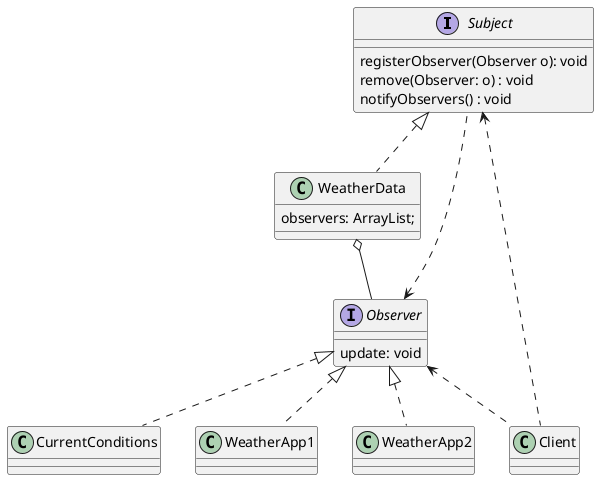 @startuml

Subject <|.. WeatherData
Observer <.. Subject
WeatherData o-- Observer

Observer <|.. CurrentConditions
Observer <|.. WeatherApp1
Observer <|.. WeatherApp2

Subject <.. Client
Observer <.. Client

interface Subject {
    {method} registerObserver(Observer o): void
    {method} remove(Observer: o) : void
    {method} notifyObservers() : void
}

class WeatherData {
    {field} observers: ArrayList;
}

interface Observer {
    {method} update: void
}

class CurrentConditions {}

class WeatherApp1 {}
class WeatherApp2 {}

class Client {}

@enduml